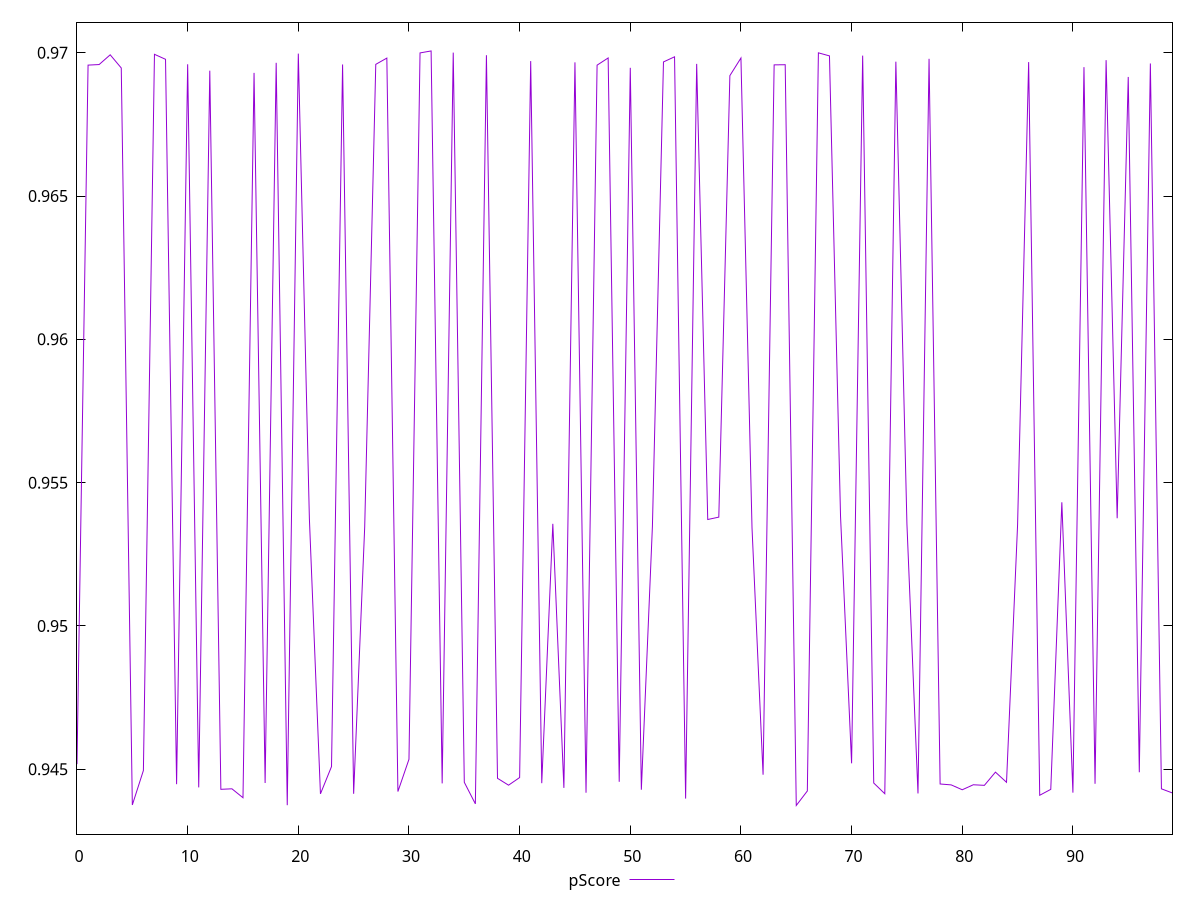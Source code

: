reset

$pScore <<EOF
0 0.9451769684034028
1 0.9695687540216038
2 0.9695883856201646
3 0.969928350361262
4 0.9694682353411068
5 0.9437528779785962
6 0.9449550597540164
7 0.9699456164510587
8 0.9697715739310712
9 0.9444770320445832
10 0.9695983783960074
11 0.9443661595729884
12 0.9693743775418194
13 0.9442983876544817
14 0.9443163499902134
15 0.9440051897935764
16 0.9692977665999107
17 0.9445178816588511
18 0.9696500370402179
19 0.9437436935869037
20 0.9699705302001311
21 0.9537484758233128
22 0.9441402040116846
23 0.9450918694740871
24 0.9695913926775424
25 0.944142943556374
26 0.9534561348623277
27 0.9695951737357786
28 0.969813617482891
29 0.9442208015890745
30 0.9453467481889244
31 0.9699944845082327
32 0.9700626996635401
33 0.9445055589160469
34 0.9700055869865831
35 0.9445436943378895
36 0.9437911226991289
37 0.9699146544910808
38 0.9446821780032246
39 0.9444430675057447
40 0.94470940859186
41 0.9697091294733653
42 0.9445129905280736
43 0.9535622045670739
44 0.9443482457220076
45 0.9696651406934633
46 0.9441800080039573
47 0.9695669525495401
48 0.9698181333548404
49 0.9445607188067423
50 0.9694748421361541
51 0.9442849202218397
52 0.9534735533333585
53 0.9696797362948142
54 0.9698581658066622
55 0.9439748960397555
56 0.9696111948647314
57 0.9537132442962031
58 0.9537961857098944
59 0.9692014306051635
60 0.969816448913778
61 0.9534325244580366
62 0.9448086311075554
63 0.9695770399099327
64 0.9695825330142331
65 0.943734639643558
66 0.9442401174444243
67 0.9699971800477205
68 0.9698903102763937
69 0.9538341710492616
70 0.9452063520944166
71 0.9698994520228981
72 0.9445182007785095
73 0.9441446957779311
74 0.9696894222591435
75 0.9535578904847936
76 0.9441537636681641
77 0.9697896689286242
78 0.9444842769446951
79 0.9444530652301419
80 0.9442828310661908
81 0.9444574120238559
82 0.9444368819490453
83 0.9448979036375883
84 0.9445434990108548
85 0.95352110548021
86 0.969673355768867
87 0.9440905256095669
88 0.9442971800365805
89 0.954315100985885
90 0.9441824915300776
91 0.9694978684755599
92 0.9444914431215234
93 0.969741914627255
94 0.953756135253684
95 0.9691560065065353
96 0.9448946602536108
97 0.9696248895233918
98 0.9443151491251165
99 0.9441699490668125
EOF

set key outside below
set xrange [0:99]
set yrange [0.942734639643558:0.9710626996635401]
set trange [0.942734639643558:0.9710626996635401]
set terminal svg size 640, 500 enhanced background rgb 'white'
set output "report_00008_2021-01-22T20:58:29.167/first-contentful-paint/samples/pages+cached+noadtech/pScore/values.svg"

plot $pScore title "pScore" with line

reset
